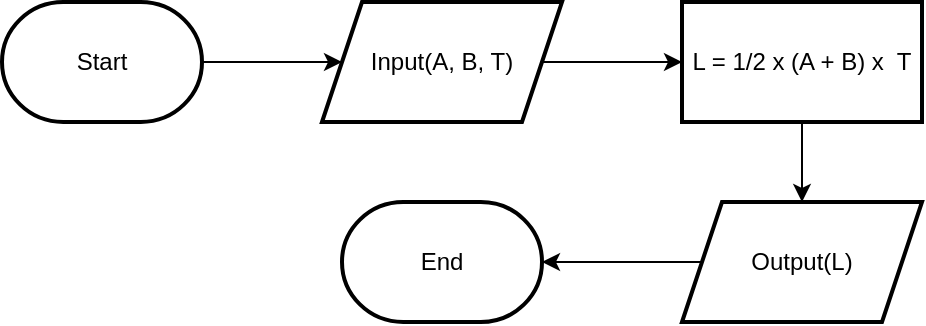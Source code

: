 <mxfile version="20.8.20" type="device"><diagram name="Page-1" id="67XzdLhUzb0bYfv35-EI"><mxGraphModel dx="811" dy="475" grid="1" gridSize="10" guides="1" tooltips="1" connect="1" arrows="1" fold="1" page="1" pageScale="1" pageWidth="827" pageHeight="1169" math="0" shadow="0"><root><mxCell id="0"/><mxCell id="1" parent="0"/><mxCell id="3t31JXgLtK3EcNFCLXt3-3" style="edgeStyle=orthogonalEdgeStyle;rounded=0;orthogonalLoop=1;jettySize=auto;html=1;entryX=0;entryY=0.5;entryDx=0;entryDy=0;" edge="1" parent="1" source="3t31JXgLtK3EcNFCLXt3-1" target="3t31JXgLtK3EcNFCLXt3-2"><mxGeometry relative="1" as="geometry"/></mxCell><mxCell id="3t31JXgLtK3EcNFCLXt3-1" value="Start" style="strokeWidth=2;html=1;shape=mxgraph.flowchart.terminator;whiteSpace=wrap;" vertex="1" parent="1"><mxGeometry x="40" y="40" width="100" height="60" as="geometry"/></mxCell><mxCell id="3t31JXgLtK3EcNFCLXt3-5" value="" style="edgeStyle=orthogonalEdgeStyle;rounded=0;orthogonalLoop=1;jettySize=auto;html=1;" edge="1" parent="1" source="3t31JXgLtK3EcNFCLXt3-2" target="3t31JXgLtK3EcNFCLXt3-4"><mxGeometry relative="1" as="geometry"/></mxCell><mxCell id="3t31JXgLtK3EcNFCLXt3-2" value="Input(A, B, T)" style="shape=parallelogram;perimeter=parallelogramPerimeter;whiteSpace=wrap;html=1;fixedSize=1;strokeWidth=2;" vertex="1" parent="1"><mxGeometry x="200" y="40" width="120" height="60" as="geometry"/></mxCell><mxCell id="3t31JXgLtK3EcNFCLXt3-7" style="edgeStyle=orthogonalEdgeStyle;rounded=0;orthogonalLoop=1;jettySize=auto;html=1;entryX=0.5;entryY=0;entryDx=0;entryDy=0;" edge="1" parent="1" source="3t31JXgLtK3EcNFCLXt3-4" target="3t31JXgLtK3EcNFCLXt3-6"><mxGeometry relative="1" as="geometry"/></mxCell><mxCell id="3t31JXgLtK3EcNFCLXt3-4" value="L = 1/2 x (A + B) x&amp;nbsp; T" style="whiteSpace=wrap;html=1;strokeWidth=2;" vertex="1" parent="1"><mxGeometry x="380" y="40" width="120" height="60" as="geometry"/></mxCell><mxCell id="3t31JXgLtK3EcNFCLXt3-9" style="edgeStyle=orthogonalEdgeStyle;rounded=0;orthogonalLoop=1;jettySize=auto;html=1;entryX=1;entryY=0.5;entryDx=0;entryDy=0;entryPerimeter=0;" edge="1" parent="1" source="3t31JXgLtK3EcNFCLXt3-6" target="3t31JXgLtK3EcNFCLXt3-8"><mxGeometry relative="1" as="geometry"/></mxCell><mxCell id="3t31JXgLtK3EcNFCLXt3-6" value="Output(L)" style="shape=parallelogram;perimeter=parallelogramPerimeter;whiteSpace=wrap;html=1;fixedSize=1;strokeWidth=2;" vertex="1" parent="1"><mxGeometry x="380" y="140" width="120" height="60" as="geometry"/></mxCell><mxCell id="3t31JXgLtK3EcNFCLXt3-8" value="End" style="strokeWidth=2;html=1;shape=mxgraph.flowchart.terminator;whiteSpace=wrap;" vertex="1" parent="1"><mxGeometry x="210" y="140" width="100" height="60" as="geometry"/></mxCell></root></mxGraphModel></diagram></mxfile>
